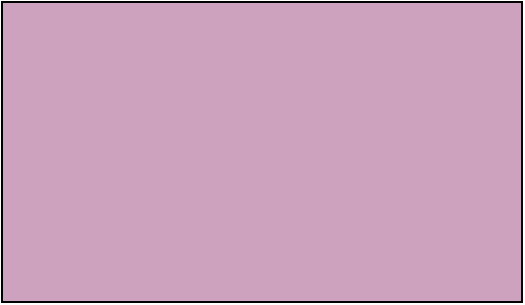 <mxfile version="22.0.4" type="github">
  <diagram name="第 1 页" id="eb-jyDqxbi6zcvr9The_">
    <mxGraphModel dx="1155" dy="626" grid="1" gridSize="10" guides="1" tooltips="1" connect="1" arrows="1" fold="1" page="1" pageScale="1" pageWidth="827" pageHeight="1169" math="0" shadow="0">
      <root>
        <mxCell id="0" />
        <mxCell id="1" parent="0" />
        <mxCell id="zr8TFphnQQwECOT7PpFC-1" value="" style="rounded=0;whiteSpace=wrap;html=1;fillColor=#CDA2BE;" vertex="1" parent="1">
          <mxGeometry x="60" y="220" width="260" height="150" as="geometry" />
        </mxCell>
      </root>
    </mxGraphModel>
  </diagram>
</mxfile>
